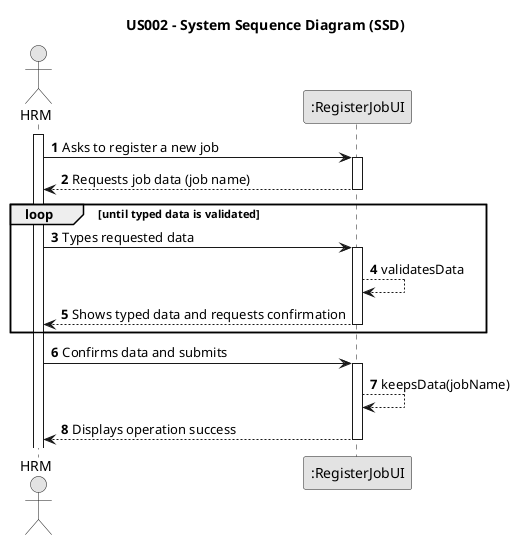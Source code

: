     @startuml
skinparam monochrome true
skinparam packageStyle rectangle
skinparam shadowing false

title US002 - System Sequence Diagram (SSD)

autonumber

actor "HRM" as Employee
participant ":RegisterJobUI" as System

activate Employee

    Employee -> System : Asks to register a new job
    activate System

        System --> Employee : Requests job data (job name)
    deactivate System
    loop until typed data is validated
    Employee -> System : Types requested data
    activate System
        System --> System : validatesData
        System --> Employee : Shows typed data and requests confirmation
    deactivate System
    end
    Employee -> System : Confirms data and submits
    activate System
        System --> System : keepsData(jobName)
        System --> Employee : Displays operation success
    deactivate System

@enduml